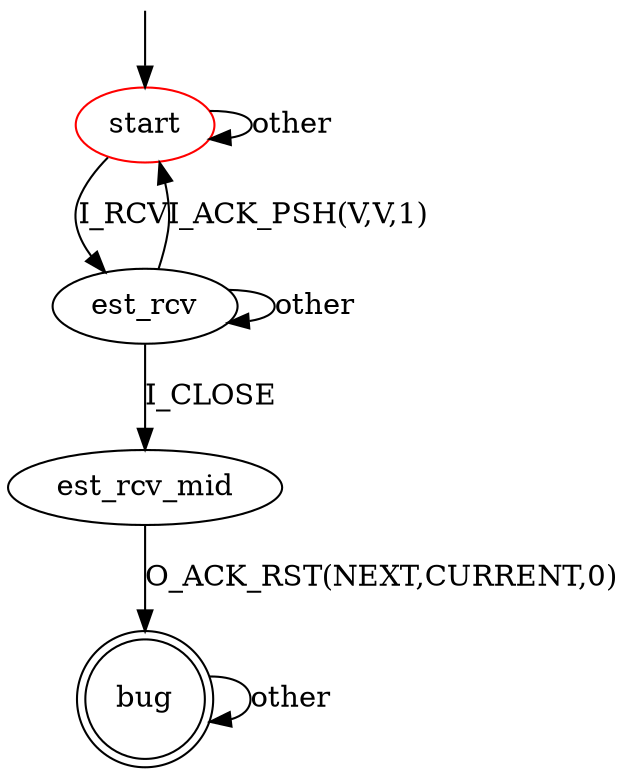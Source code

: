 digraph G {
label=""
start [color="red"]
bug [shape="doublecircle"]

start -> est_rcv [label="I_RCV"]
start -> start [label="other"]
est_rcv -> start [label="I_ACK_PSH(V,V,1)"]
est_rcv -> est_rcv [label="other"]
est_rcv -> est_rcv_mid [label="I_CLOSE"]
est_rcv_mid -> bug [label="O_ACK_RST(NEXT,CURRENT,0)"]

bug -> bug [label="other"]

__start0 [label="" shape="none" width="0" height="0"];
__start0 -> start;
}

